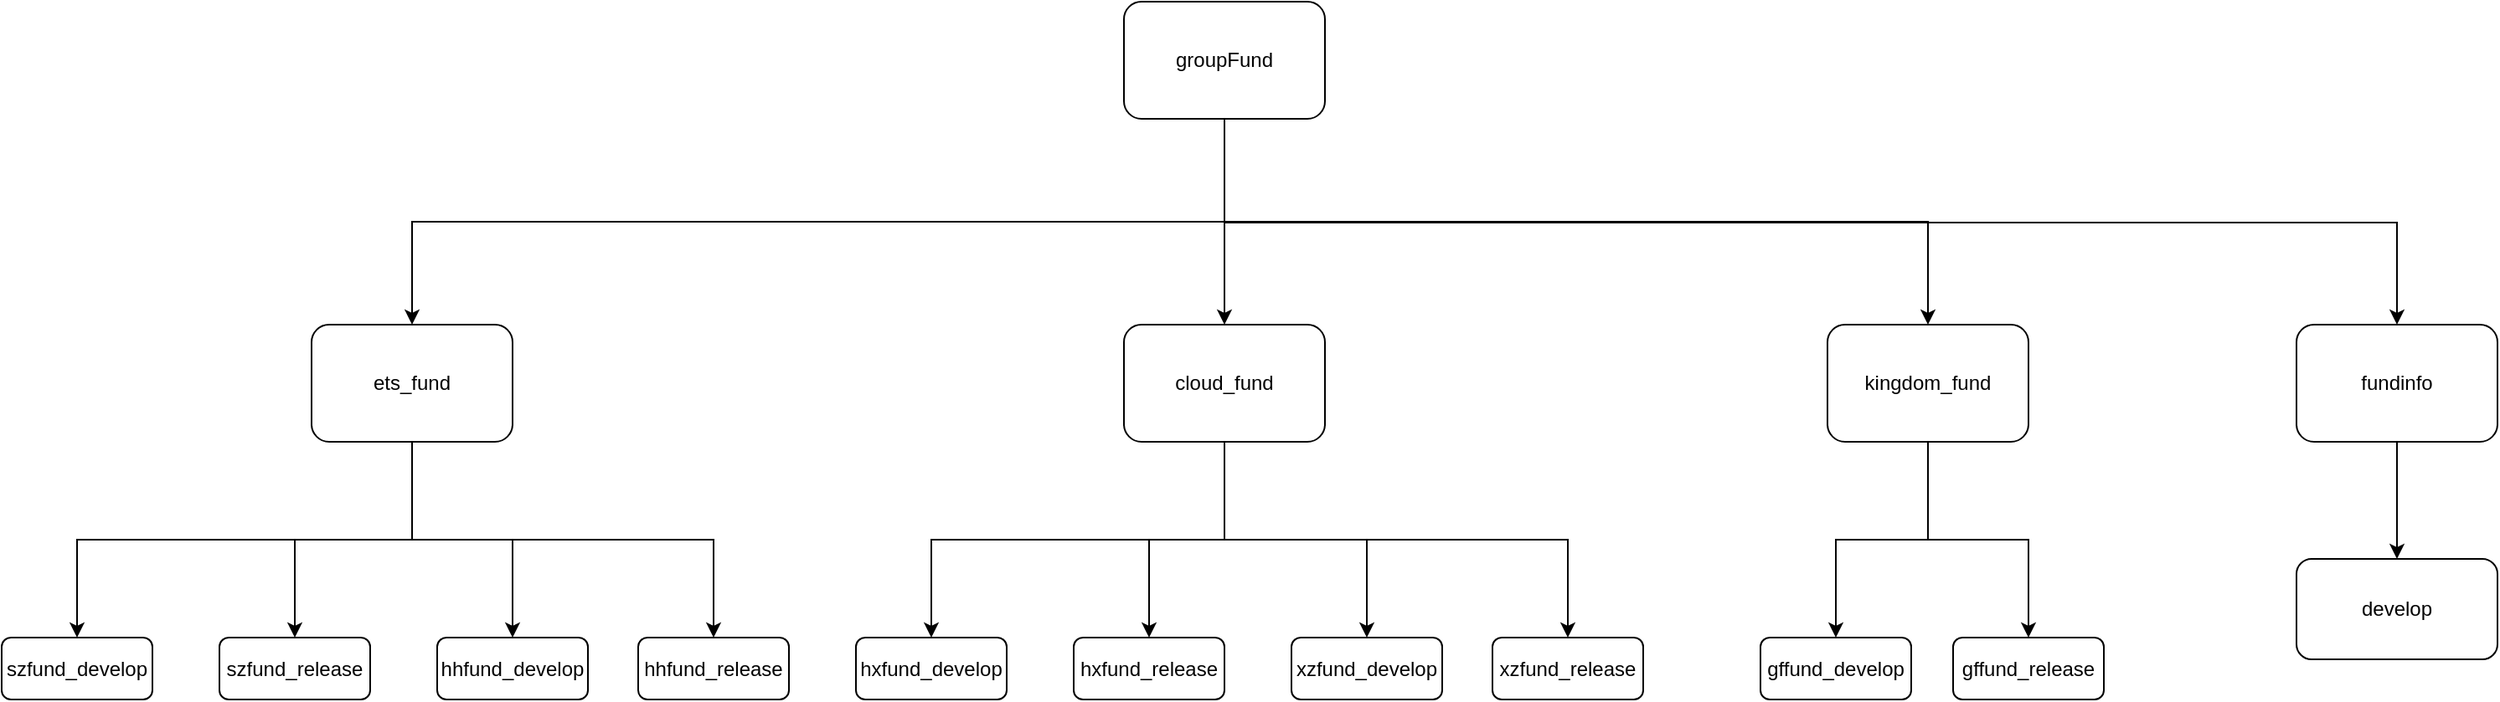 <mxfile version="12.2.6" type="github" pages="1">
  <diagram id="bGpI3JKIUPhiKCbYNTpG" name="Page-1">
    <mxGraphModel dx="1422" dy="762" grid="1" gridSize="10" guides="1" tooltips="1" connect="1" arrows="1" fold="1" page="1" pageScale="1" pageWidth="3300" pageHeight="4681" math="0" shadow="0">
      <root>
        <mxCell id="0"/>
        <mxCell id="1" parent="0"/>
        <mxCell id="z22MFKtNenLAoitEVp-j-21" style="rounded=0;orthogonalLoop=1;jettySize=auto;html=1;edgeStyle=elbowEdgeStyle;elbow=vertical;" edge="1" parent="1" source="z22MFKtNenLAoitEVp-j-1" target="z22MFKtNenLAoitEVp-j-3">
          <mxGeometry relative="1" as="geometry"/>
        </mxCell>
        <mxCell id="z22MFKtNenLAoitEVp-j-22" style="edgeStyle=elbowEdgeStyle;rounded=0;orthogonalLoop=1;jettySize=auto;elbow=vertical;html=1;" edge="1" parent="1" source="z22MFKtNenLAoitEVp-j-1" target="z22MFKtNenLAoitEVp-j-6">
          <mxGeometry relative="1" as="geometry"/>
        </mxCell>
        <mxCell id="z22MFKtNenLAoitEVp-j-23" style="edgeStyle=elbowEdgeStyle;rounded=0;orthogonalLoop=1;jettySize=auto;elbow=vertical;html=1;" edge="1" parent="1" source="z22MFKtNenLAoitEVp-j-1" target="z22MFKtNenLAoitEVp-j-8">
          <mxGeometry relative="1" as="geometry"/>
        </mxCell>
        <mxCell id="z22MFKtNenLAoitEVp-j-24" style="edgeStyle=elbowEdgeStyle;rounded=0;orthogonalLoop=1;jettySize=auto;elbow=vertical;html=1;" edge="1" parent="1" source="z22MFKtNenLAoitEVp-j-1" target="z22MFKtNenLAoitEVp-j-11">
          <mxGeometry relative="1" as="geometry">
            <Array as="points">
              <mxPoint x="1120" y="282"/>
            </Array>
          </mxGeometry>
        </mxCell>
        <mxCell id="z22MFKtNenLAoitEVp-j-1" value="groupFund" style="rounded=1;whiteSpace=wrap;html=1;" vertex="1" parent="1">
          <mxGeometry x="750" y="150" width="120" height="70" as="geometry"/>
        </mxCell>
        <mxCell id="z22MFKtNenLAoitEVp-j-31" style="edgeStyle=elbowEdgeStyle;rounded=0;orthogonalLoop=1;jettySize=auto;elbow=vertical;html=1;" edge="1" parent="1" source="z22MFKtNenLAoitEVp-j-3" target="z22MFKtNenLAoitEVp-j-27">
          <mxGeometry relative="1" as="geometry"/>
        </mxCell>
        <mxCell id="z22MFKtNenLAoitEVp-j-32" style="edgeStyle=elbowEdgeStyle;rounded=0;orthogonalLoop=1;jettySize=auto;elbow=vertical;html=1;entryX=0.5;entryY=0;entryDx=0;entryDy=0;" edge="1" parent="1" source="z22MFKtNenLAoitEVp-j-3" target="z22MFKtNenLAoitEVp-j-28">
          <mxGeometry relative="1" as="geometry"/>
        </mxCell>
        <mxCell id="z22MFKtNenLAoitEVp-j-33" style="edgeStyle=elbowEdgeStyle;rounded=0;orthogonalLoop=1;jettySize=auto;elbow=vertical;html=1;" edge="1" parent="1" source="z22MFKtNenLAoitEVp-j-3" target="z22MFKtNenLAoitEVp-j-29">
          <mxGeometry relative="1" as="geometry"/>
        </mxCell>
        <mxCell id="z22MFKtNenLAoitEVp-j-34" style="edgeStyle=elbowEdgeStyle;rounded=0;orthogonalLoop=1;jettySize=auto;elbow=vertical;html=1;" edge="1" parent="1" source="z22MFKtNenLAoitEVp-j-3" target="z22MFKtNenLAoitEVp-j-30">
          <mxGeometry relative="1" as="geometry"/>
        </mxCell>
        <mxCell id="z22MFKtNenLAoitEVp-j-3" value="ets_fund" style="rounded=1;whiteSpace=wrap;html=1;" vertex="1" parent="1">
          <mxGeometry x="265" y="343" width="120" height="70" as="geometry"/>
        </mxCell>
        <mxCell id="z22MFKtNenLAoitEVp-j-39" style="edgeStyle=elbowEdgeStyle;rounded=0;orthogonalLoop=1;jettySize=auto;elbow=vertical;html=1;entryX=0.5;entryY=0;entryDx=0;entryDy=0;" edge="1" parent="1" source="z22MFKtNenLAoitEVp-j-6" target="z22MFKtNenLAoitEVp-j-35">
          <mxGeometry relative="1" as="geometry"/>
        </mxCell>
        <mxCell id="z22MFKtNenLAoitEVp-j-40" style="edgeStyle=elbowEdgeStyle;rounded=0;orthogonalLoop=1;jettySize=auto;elbow=vertical;html=1;" edge="1" parent="1" source="z22MFKtNenLAoitEVp-j-6" target="z22MFKtNenLAoitEVp-j-36">
          <mxGeometry relative="1" as="geometry"/>
        </mxCell>
        <mxCell id="z22MFKtNenLAoitEVp-j-41" style="edgeStyle=elbowEdgeStyle;rounded=0;orthogonalLoop=1;jettySize=auto;elbow=vertical;html=1;" edge="1" parent="1" source="z22MFKtNenLAoitEVp-j-6" target="z22MFKtNenLAoitEVp-j-37">
          <mxGeometry relative="1" as="geometry"/>
        </mxCell>
        <mxCell id="z22MFKtNenLAoitEVp-j-42" style="edgeStyle=elbowEdgeStyle;rounded=0;orthogonalLoop=1;jettySize=auto;elbow=vertical;html=1;" edge="1" parent="1" source="z22MFKtNenLAoitEVp-j-6" target="z22MFKtNenLAoitEVp-j-38">
          <mxGeometry relative="1" as="geometry"/>
        </mxCell>
        <mxCell id="z22MFKtNenLAoitEVp-j-6" value="cloud_fund" style="rounded=1;whiteSpace=wrap;html=1;" vertex="1" parent="1">
          <mxGeometry x="750" y="343" width="120" height="70" as="geometry"/>
        </mxCell>
        <mxCell id="z22MFKtNenLAoitEVp-j-45" style="edgeStyle=elbowEdgeStyle;rounded=0;orthogonalLoop=1;jettySize=auto;elbow=vertical;html=1;" edge="1" parent="1" source="z22MFKtNenLAoitEVp-j-8" target="z22MFKtNenLAoitEVp-j-43">
          <mxGeometry relative="1" as="geometry"/>
        </mxCell>
        <mxCell id="z22MFKtNenLAoitEVp-j-46" style="edgeStyle=elbowEdgeStyle;rounded=0;orthogonalLoop=1;jettySize=auto;elbow=vertical;html=1;" edge="1" parent="1" source="z22MFKtNenLAoitEVp-j-8" target="z22MFKtNenLAoitEVp-j-44">
          <mxGeometry relative="1" as="geometry"/>
        </mxCell>
        <mxCell id="z22MFKtNenLAoitEVp-j-8" value="kingdom_fund" style="rounded=1;whiteSpace=wrap;html=1;" vertex="1" parent="1">
          <mxGeometry x="1170" y="343" width="120" height="70" as="geometry"/>
        </mxCell>
        <mxCell id="z22MFKtNenLAoitEVp-j-26" style="edgeStyle=elbowEdgeStyle;rounded=0;orthogonalLoop=1;jettySize=auto;elbow=vertical;html=1;" edge="1" parent="1" source="z22MFKtNenLAoitEVp-j-11" target="z22MFKtNenLAoitEVp-j-25">
          <mxGeometry relative="1" as="geometry"/>
        </mxCell>
        <mxCell id="z22MFKtNenLAoitEVp-j-11" value="fundinfo" style="rounded=1;whiteSpace=wrap;html=1;" vertex="1" parent="1">
          <mxGeometry x="1450" y="343" width="120" height="70" as="geometry"/>
        </mxCell>
        <mxCell id="z22MFKtNenLAoitEVp-j-25" value="develop" style="rounded=1;whiteSpace=wrap;html=1;strokeColor=#000000;" vertex="1" parent="1">
          <mxGeometry x="1450" y="483" width="120" height="60" as="geometry"/>
        </mxCell>
        <mxCell id="z22MFKtNenLAoitEVp-j-27" value="szfund_develop" style="rounded=1;whiteSpace=wrap;html=1;strokeColor=#000000;" vertex="1" parent="1">
          <mxGeometry x="80" y="530" width="90" height="37" as="geometry"/>
        </mxCell>
        <mxCell id="z22MFKtNenLAoitEVp-j-28" value="szfund_release" style="rounded=1;whiteSpace=wrap;html=1;strokeColor=#000000;" vertex="1" parent="1">
          <mxGeometry x="210" y="530" width="90" height="37" as="geometry"/>
        </mxCell>
        <mxCell id="z22MFKtNenLAoitEVp-j-29" value="hhfund_develop" style="rounded=1;whiteSpace=wrap;html=1;strokeColor=#000000;" vertex="1" parent="1">
          <mxGeometry x="340" y="530" width="90" height="37" as="geometry"/>
        </mxCell>
        <mxCell id="z22MFKtNenLAoitEVp-j-30" value="hhfund_release" style="rounded=1;whiteSpace=wrap;html=1;strokeColor=#000000;" vertex="1" parent="1">
          <mxGeometry x="460" y="530" width="90" height="37" as="geometry"/>
        </mxCell>
        <mxCell id="z22MFKtNenLAoitEVp-j-35" value="hxfund_develop" style="rounded=1;whiteSpace=wrap;html=1;strokeColor=#000000;" vertex="1" parent="1">
          <mxGeometry x="590" y="530" width="90" height="37" as="geometry"/>
        </mxCell>
        <mxCell id="z22MFKtNenLAoitEVp-j-36" value="hxfund_release" style="rounded=1;whiteSpace=wrap;html=1;strokeColor=#000000;" vertex="1" parent="1">
          <mxGeometry x="720" y="530" width="90" height="37" as="geometry"/>
        </mxCell>
        <mxCell id="z22MFKtNenLAoitEVp-j-37" value="xzfund_develop" style="rounded=1;whiteSpace=wrap;html=1;strokeColor=#000000;" vertex="1" parent="1">
          <mxGeometry x="850" y="530" width="90" height="37" as="geometry"/>
        </mxCell>
        <mxCell id="z22MFKtNenLAoitEVp-j-38" value="xzfund_release" style="rounded=1;whiteSpace=wrap;html=1;strokeColor=#000000;" vertex="1" parent="1">
          <mxGeometry x="970" y="530" width="90" height="37" as="geometry"/>
        </mxCell>
        <mxCell id="z22MFKtNenLAoitEVp-j-43" value="gffund_develop" style="rounded=1;whiteSpace=wrap;html=1;strokeColor=#000000;" vertex="1" parent="1">
          <mxGeometry x="1130" y="530" width="90" height="37" as="geometry"/>
        </mxCell>
        <mxCell id="z22MFKtNenLAoitEVp-j-44" value="gffund_release" style="rounded=1;whiteSpace=wrap;html=1;strokeColor=#000000;" vertex="1" parent="1">
          <mxGeometry x="1245" y="530" width="90" height="37" as="geometry"/>
        </mxCell>
      </root>
    </mxGraphModel>
  </diagram>
</mxfile>
